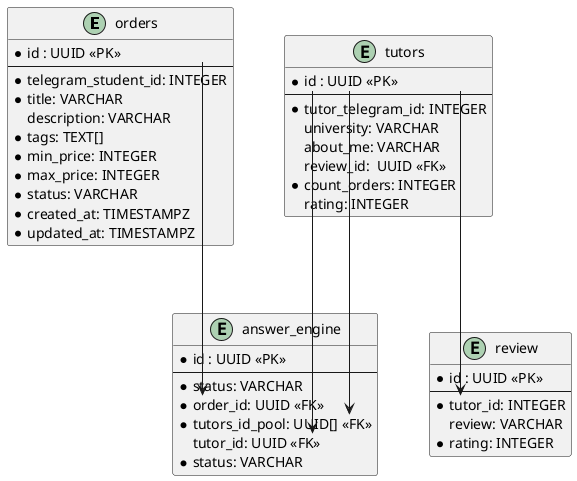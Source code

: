 @startuml er-diagram

skinparam linetype ortho

entity "orders" as orders_table {
  *id : UUID <<PK>>
  --
  *telegram_student_id: INTEGER
  *title: VARCHAR
  description: VARCHAR
  *tags: TEXT[]
  *min_price: INTEGER
  *max_price: INTEGER
  *status: VARCHAR
  *created_at: TIMESTAMPZ
  *updated_at: TIMESTAMPZ
}

entity "tutors" as tutors_table {
  *id : UUID <<PK>>
  --
  *tutor_telegram_id: INTEGER
  university: VARCHAR
  about_me: VARCHAR
  review_id:  UUID <<FK>>
  *count_orders: INTEGER
  rating: INTEGER
}

entity "answer_engine" as answer_engine_table {
  *id : UUID <<PK>>
  --
  *status: VARCHAR
  *order_id: UUID <<FK>>
  *tutors_id_pool: UUID[] <<FK>>
  tutor_id: UUID <<FK>>
  *status: VARCHAR
}

entity "review" as review_table {
  *id : UUID <<PK>>
  --
  *tutor_id: INTEGER
  review: VARCHAR
  *rating: INTEGER
}

' Relationships
orders_table::id --> answer_engine_table::order_id
tutors_table::id --> answer_engine_table::tutor_id
tutors_table::id --> answer_engine_table::tutors_id_pool
tutors_table::id --> review_table::tutor_id
@enduml